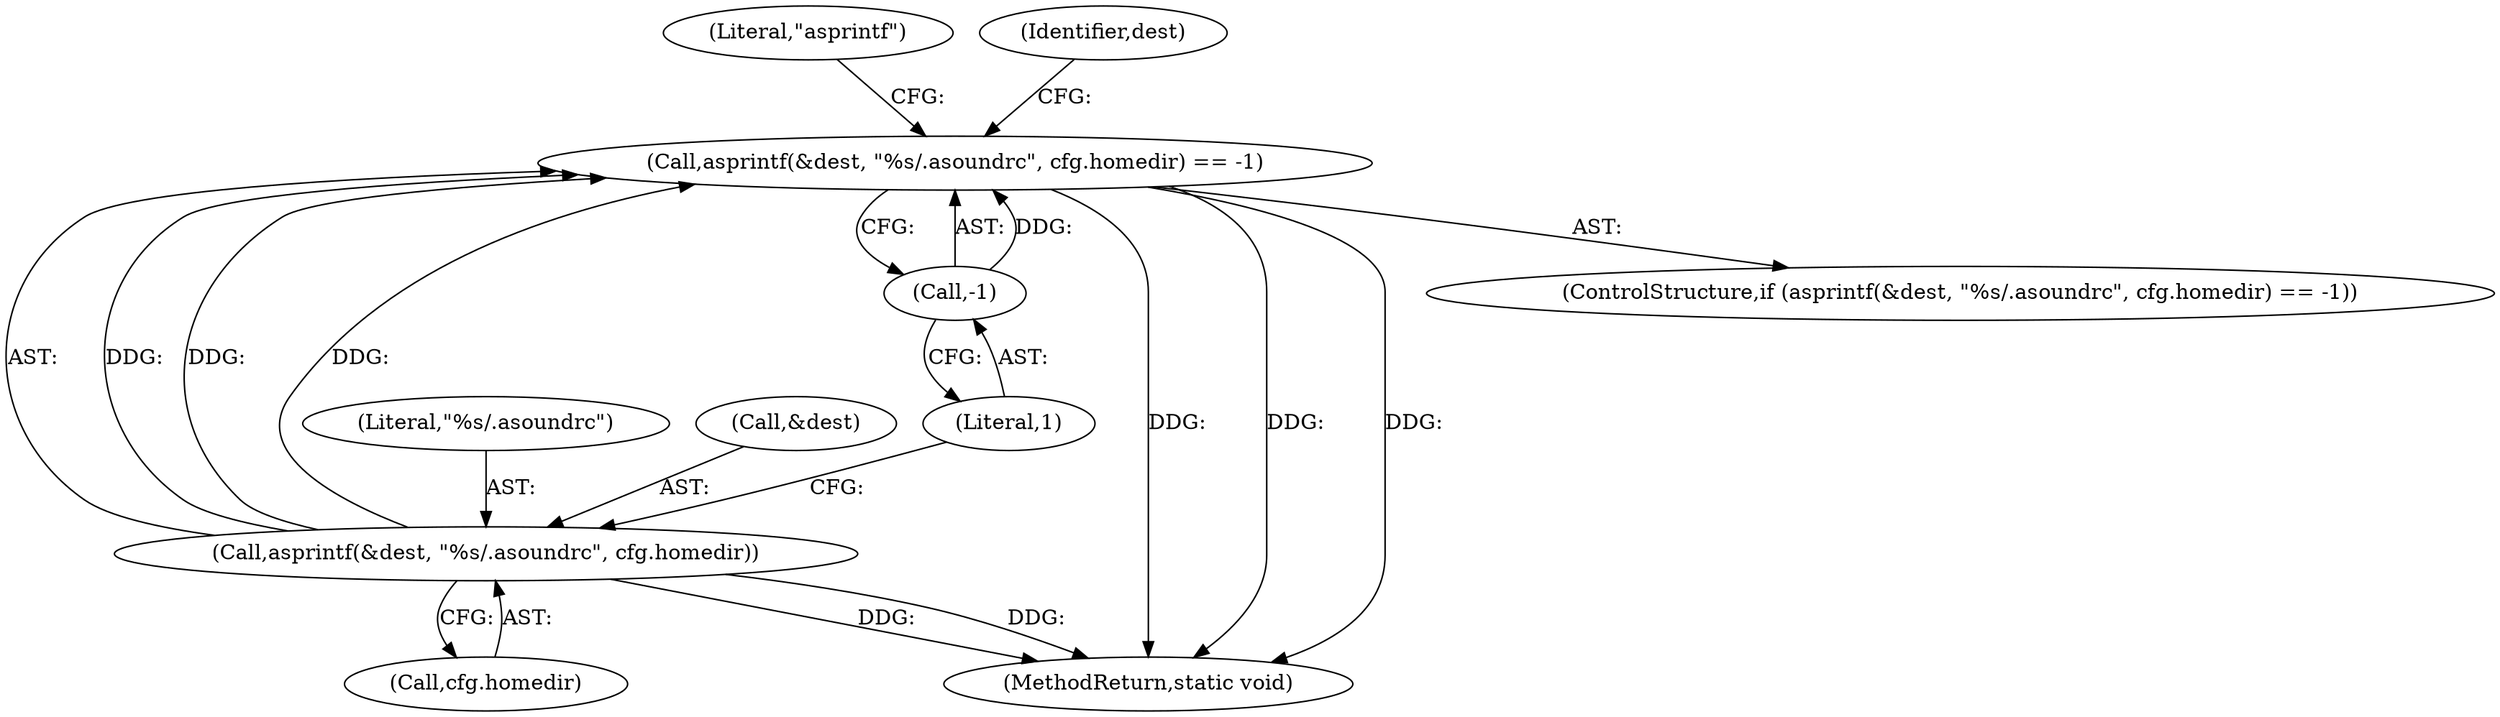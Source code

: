 digraph "0_firejail_903fd8a0789ca3cc3c21d84cd0282481515592ef@API" {
"1000109" [label="(Call,asprintf(&dest, \"%s/.asoundrc\", cfg.homedir) == -1)"];
"1000110" [label="(Call,asprintf(&dest, \"%s/.asoundrc\", cfg.homedir))"];
"1000117" [label="(Call,-1)"];
"1000113" [label="(Literal,\"%s/.asoundrc\")"];
"1000109" [label="(Call,asprintf(&dest, \"%s/.asoundrc\", cfg.homedir) == -1)"];
"1000117" [label="(Call,-1)"];
"1000114" [label="(Call,cfg.homedir)"];
"1000191" [label="(MethodReturn,static void)"];
"1000120" [label="(Literal,\"asprintf\")"];
"1000111" [label="(Call,&dest)"];
"1000110" [label="(Call,asprintf(&dest, \"%s/.asoundrc\", cfg.homedir))"];
"1000108" [label="(ControlStructure,if (asprintf(&dest, \"%s/.asoundrc\", cfg.homedir) == -1))"];
"1000118" [label="(Literal,1)"];
"1000123" [label="(Identifier,dest)"];
"1000109" -> "1000108"  [label="AST: "];
"1000109" -> "1000117"  [label="CFG: "];
"1000110" -> "1000109"  [label="AST: "];
"1000117" -> "1000109"  [label="AST: "];
"1000120" -> "1000109"  [label="CFG: "];
"1000123" -> "1000109"  [label="CFG: "];
"1000109" -> "1000191"  [label="DDG: "];
"1000109" -> "1000191"  [label="DDG: "];
"1000109" -> "1000191"  [label="DDG: "];
"1000110" -> "1000109"  [label="DDG: "];
"1000110" -> "1000109"  [label="DDG: "];
"1000110" -> "1000109"  [label="DDG: "];
"1000117" -> "1000109"  [label="DDG: "];
"1000110" -> "1000114"  [label="CFG: "];
"1000111" -> "1000110"  [label="AST: "];
"1000113" -> "1000110"  [label="AST: "];
"1000114" -> "1000110"  [label="AST: "];
"1000118" -> "1000110"  [label="CFG: "];
"1000110" -> "1000191"  [label="DDG: "];
"1000110" -> "1000191"  [label="DDG: "];
"1000117" -> "1000118"  [label="CFG: "];
"1000118" -> "1000117"  [label="AST: "];
}
